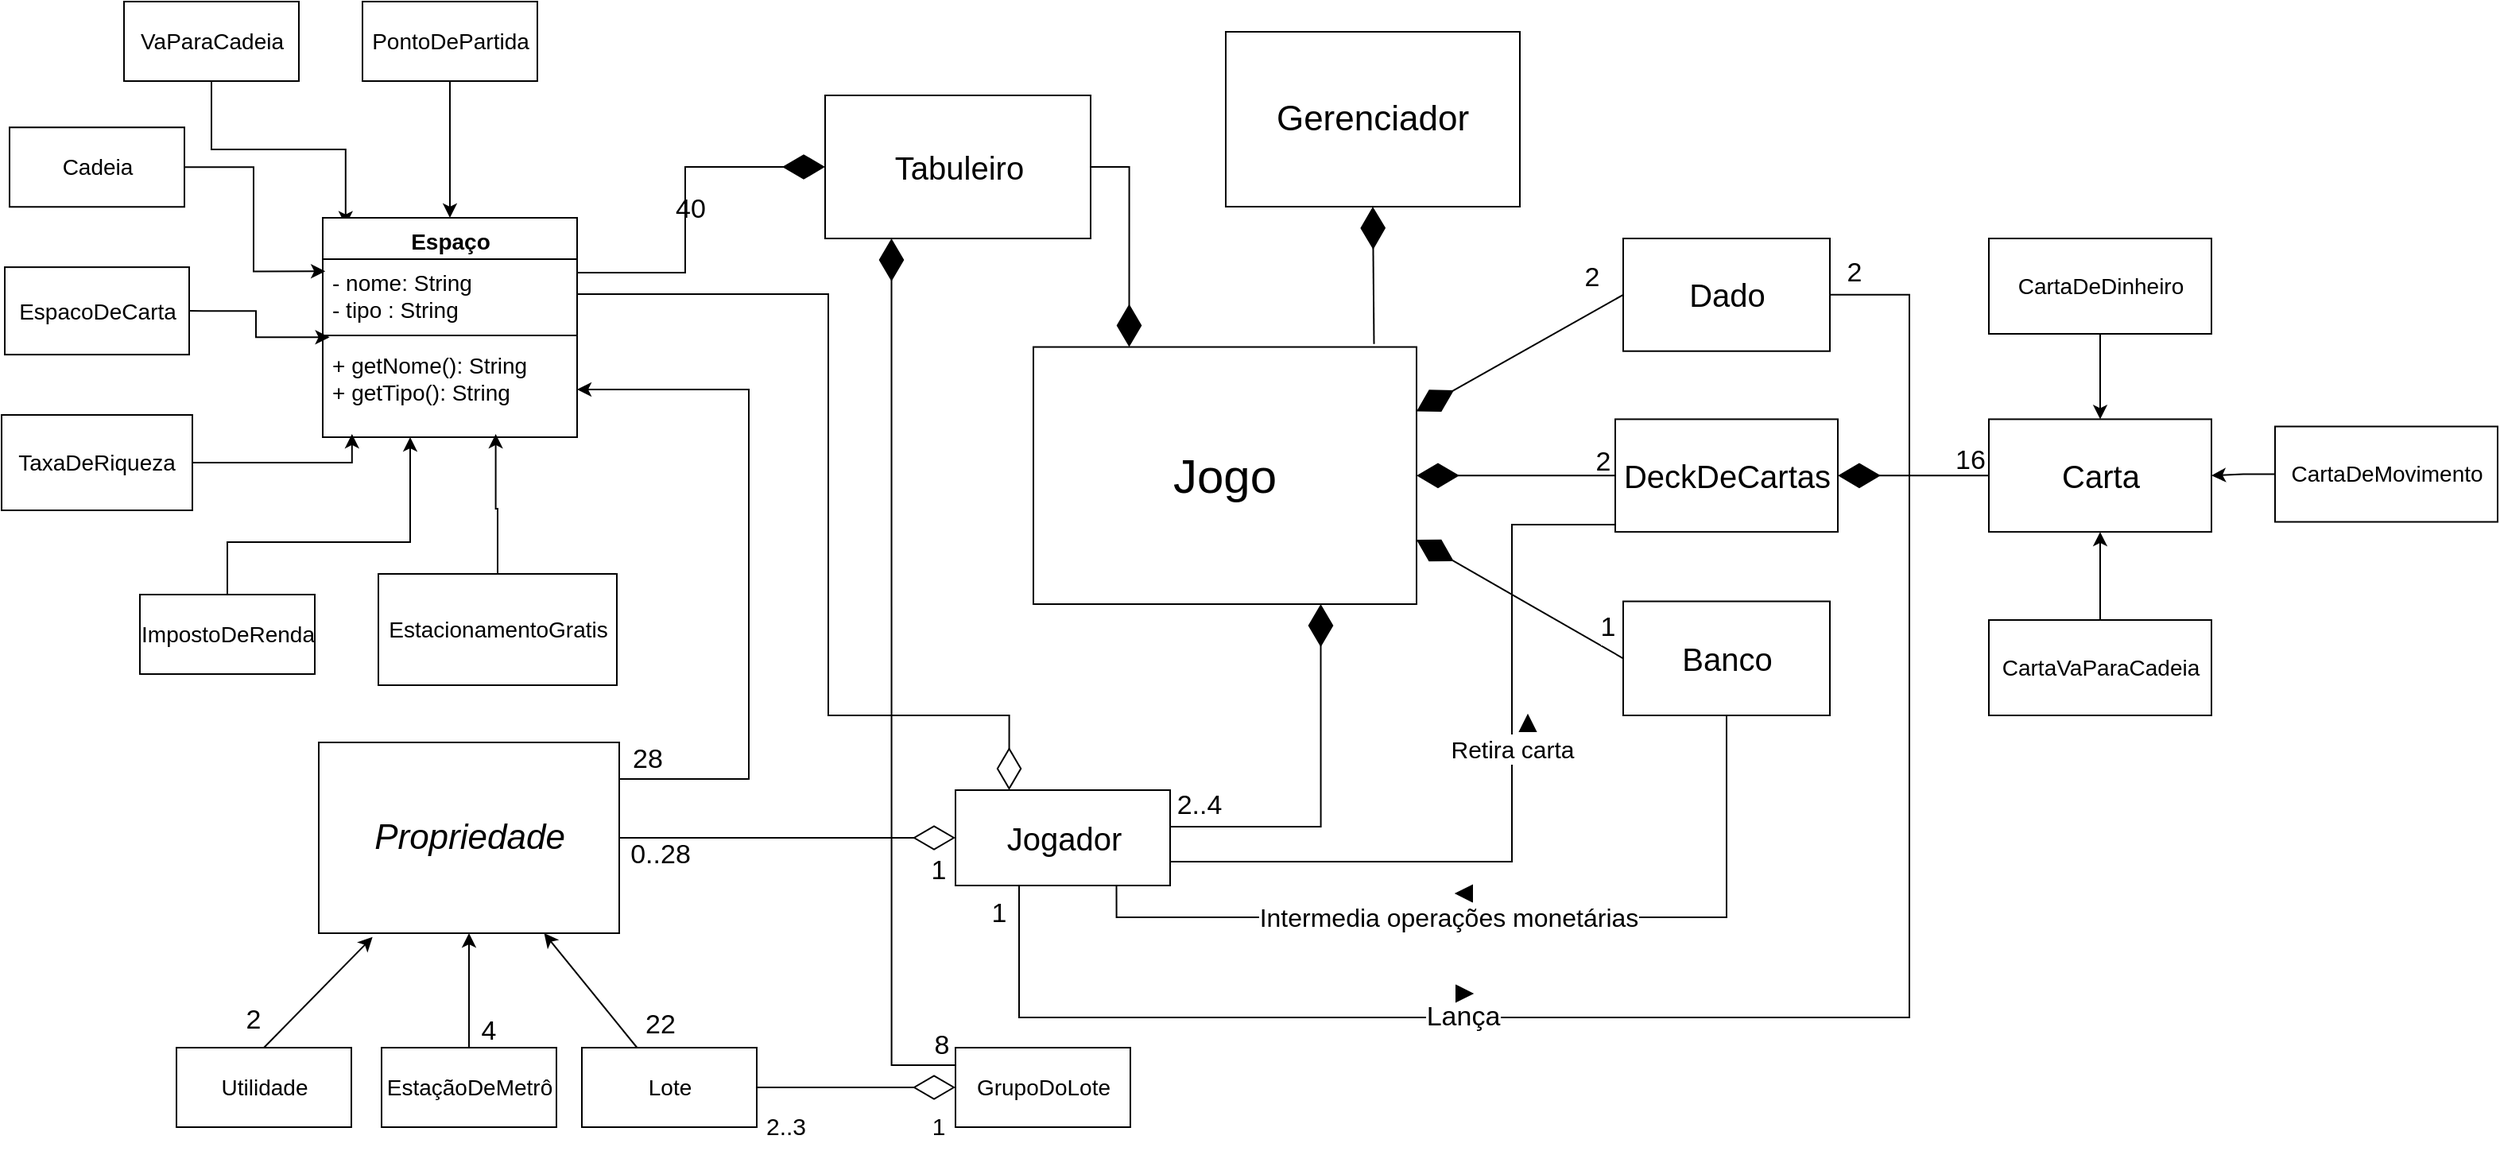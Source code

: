 <mxfile version="20.2.3" type="github">
  <diagram id="2CvRpesuBjBLBVpyUClh" name="Page-1">
    <mxGraphModel dx="2048" dy="676" grid="1" gridSize="10" guides="1" tooltips="1" connect="1" arrows="1" fold="1" page="1" pageScale="1" pageWidth="827" pageHeight="1169" math="0" shadow="0">
      <root>
        <mxCell id="0" />
        <mxCell id="1" parent="0" />
        <mxCell id="c68KgJTXVsl0c4aLbd2X-1" value="28" style="edgeStyle=orthogonalEdgeStyle;rounded=0;orthogonalLoop=1;jettySize=auto;html=1;fontSize=17;entryX=1;entryY=0.25;entryDx=0;entryDy=0;startArrow=classic;startFill=1;endArrow=none;endFill=0;exitX=1;exitY=0.5;exitDx=0;exitDy=0;" parent="1" source="Rdkix3AMdeM1Sjrw6h5y-4" target="c68KgJTXVsl0c4aLbd2X-11" edge="1">
          <mxGeometry x="0.89" y="-12" relative="1" as="geometry">
            <mxPoint x="200.75" y="534" as="targetPoint" />
            <mxPoint as="offset" />
            <Array as="points">
              <mxPoint x="210" y="345" />
              <mxPoint x="210" y="590" />
              <mxPoint x="128" y="590" />
            </Array>
            <mxPoint x="110" y="345" as="sourcePoint" />
          </mxGeometry>
        </mxCell>
        <mxCell id="c68KgJTXVsl0c4aLbd2X-2" value="8" style="edgeStyle=orthogonalEdgeStyle;rounded=0;orthogonalLoop=1;jettySize=auto;html=1;fontSize=17;startArrow=none;startFill=0;endArrow=diamondThin;endFill=1;endSize=24;sourcePerimeterSpacing=6;targetPerimeterSpacing=24;strokeWidth=1;exitX=0;exitY=0.25;exitDx=0;exitDy=0;entryX=0.25;entryY=1;entryDx=0;entryDy=0;" parent="1" source="c68KgJTXVsl0c4aLbd2X-36" target="c68KgJTXVsl0c4aLbd2X-19" edge="1">
          <mxGeometry x="-0.961" y="-12" relative="1" as="geometry">
            <mxPoint x="320" y="170" as="targetPoint" />
            <Array as="points">
              <mxPoint x="340" y="770" />
              <mxPoint x="300" y="770" />
            </Array>
            <mxPoint as="offset" />
          </mxGeometry>
        </mxCell>
        <mxCell id="c68KgJTXVsl0c4aLbd2X-3" value="2..4" style="edgeStyle=orthogonalEdgeStyle;rounded=0;orthogonalLoop=1;jettySize=auto;html=1;exitX=1;exitY=0.5;exitDx=0;exitDy=0;entryX=0.75;entryY=1;entryDx=0;entryDy=0;fontSize=17;startArrow=none;startFill=0;endArrow=diamondThin;endFill=1;endSize=24;sourcePerimeterSpacing=6;targetPerimeterSpacing=24;strokeWidth=1;" parent="1" source="c68KgJTXVsl0c4aLbd2X-23" target="c68KgJTXVsl0c4aLbd2X-24" edge="1">
          <mxGeometry x="-0.793" y="13" relative="1" as="geometry">
            <Array as="points">
              <mxPoint x="475" y="620" />
              <mxPoint x="570" y="620" />
            </Array>
            <mxPoint as="offset" />
          </mxGeometry>
        </mxCell>
        <mxCell id="c68KgJTXVsl0c4aLbd2X-4" value="0..28" style="text;html=1;resizable=0;autosize=1;align=center;verticalAlign=middle;points=[];fillColor=none;strokeColor=none;rounded=0;labelBackgroundColor=default;fontSize=17;" parent="1" vertex="1">
          <mxGeometry x="124" y="623" width="60" height="30" as="geometry" />
        </mxCell>
        <mxCell id="c68KgJTXVsl0c4aLbd2X-5" value="1" style="text;html=1;resizable=0;autosize=1;align=center;verticalAlign=middle;points=[];fillColor=none;strokeColor=none;rounded=0;labelBackgroundColor=default;fontSize=15;" parent="1" vertex="1">
          <mxGeometry x="314" y="793" width="30" height="30" as="geometry" />
        </mxCell>
        <mxCell id="c68KgJTXVsl0c4aLbd2X-6" value="" style="edgeStyle=orthogonalEdgeStyle;rounded=0;orthogonalLoop=1;jettySize=auto;html=1;entryX=0.25;entryY=0;entryDx=0;entryDy=0;fontSize=14;startArrow=none;startFill=0;endArrow=diamondThin;endFill=0;endSize=24;sourcePerimeterSpacing=6;targetPerimeterSpacing=24;strokeWidth=1;exitX=1;exitY=0.5;exitDx=0;exitDy=0;" parent="1" source="Rdkix3AMdeM1Sjrw6h5y-2" target="c68KgJTXVsl0c4aLbd2X-23" edge="1">
          <mxGeometry x="-0.062" relative="1" as="geometry">
            <Array as="points">
              <mxPoint x="260" y="285" />
              <mxPoint x="260" y="550" />
              <mxPoint x="374" y="550" />
            </Array>
            <mxPoint as="offset" />
            <mxPoint x="150.75" y="285.435" as="sourcePoint" />
          </mxGeometry>
        </mxCell>
        <mxCell id="c68KgJTXVsl0c4aLbd2X-7" style="edgeStyle=orthogonalEdgeStyle;rounded=0;orthogonalLoop=1;jettySize=auto;html=1;exitX=1;exitY=0.25;exitDx=0;exitDy=0;entryX=0;entryY=0.5;entryDx=0;entryDy=0;fontSize=17;startArrow=none;startFill=0;endArrow=diamondThin;endFill=1;endSize=24;sourcePerimeterSpacing=6;targetPerimeterSpacing=24;strokeWidth=1;" parent="1" source="Rdkix3AMdeM1Sjrw6h5y-1" target="c68KgJTXVsl0c4aLbd2X-19" edge="1">
          <mxGeometry relative="1" as="geometry">
            <mxPoint x="150.75" y="252.502" as="sourcePoint" />
          </mxGeometry>
        </mxCell>
        <mxCell id="c68KgJTXVsl0c4aLbd2X-9" value="2" style="edgeStyle=none;rounded=0;orthogonalLoop=1;jettySize=auto;html=1;exitX=0.5;exitY=0;exitDx=0;exitDy=0;entryX=0.179;entryY=1.02;entryDx=0;entryDy=0;entryPerimeter=0;shadow=0;fontSize=17;startArrow=none;startFill=0;endArrow=classic;endFill=1;endSize=6;strokeWidth=1;" parent="1" source="c68KgJTXVsl0c4aLbd2X-10" target="c68KgJTXVsl0c4aLbd2X-11" edge="1">
          <mxGeometry x="-0.85" y="17" relative="1" as="geometry">
            <mxPoint as="offset" />
            <mxPoint x="-90" y="760" as="sourcePoint" />
          </mxGeometry>
        </mxCell>
        <mxCell id="c68KgJTXVsl0c4aLbd2X-10" value="Utilidade" style="html=1;fontSize=14;" parent="1" vertex="1">
          <mxGeometry x="-150" y="759" width="110" height="50" as="geometry" />
        </mxCell>
        <mxCell id="c68KgJTXVsl0c4aLbd2X-11" value="&lt;i style=&quot;font-size: 22px;&quot;&gt;Propriedade&lt;/i&gt;" style="html=1;fontSize=22;" parent="1" vertex="1">
          <mxGeometry x="-60.5" y="567" width="189" height="120" as="geometry" />
        </mxCell>
        <mxCell id="c68KgJTXVsl0c4aLbd2X-12" style="edgeStyle=orthogonalEdgeStyle;rounded=0;orthogonalLoop=1;jettySize=auto;html=1;exitX=1;exitY=0.5;exitDx=0;exitDy=0;entryX=0.01;entryY=0.174;entryDx=0;entryDy=0;entryPerimeter=0;fontSize=17;startArrow=none;startFill=0;endArrow=classic;endFill=1;" parent="1" source="c68KgJTXVsl0c4aLbd2X-13" target="Rdkix3AMdeM1Sjrw6h5y-2" edge="1">
          <mxGeometry relative="1" as="geometry">
            <mxPoint x="-83.451" y="265.807" as="targetPoint" />
          </mxGeometry>
        </mxCell>
        <mxCell id="c68KgJTXVsl0c4aLbd2X-13" value="Cadeia" style="html=1;fontSize=14;" parent="1" vertex="1">
          <mxGeometry x="-255" y="180.13" width="110" height="50" as="geometry" />
        </mxCell>
        <mxCell id="c68KgJTXVsl0c4aLbd2X-14" style="edgeStyle=orthogonalEdgeStyle;rounded=0;orthogonalLoop=1;jettySize=auto;html=1;exitX=0.5;exitY=0;exitDx=0;exitDy=0;fontSize=17;startArrow=none;startFill=0;endArrow=classic;endFill=1;" parent="1" source="c68KgJTXVsl0c4aLbd2X-15" target="Rdkix3AMdeM1Sjrw6h5y-4" edge="1">
          <mxGeometry relative="1" as="geometry">
            <mxPoint x="-2.893" y="351.037" as="targetPoint" />
            <Array as="points">
              <mxPoint x="-118" y="441" />
              <mxPoint x="-3" y="441" />
            </Array>
          </mxGeometry>
        </mxCell>
        <mxCell id="c68KgJTXVsl0c4aLbd2X-15" value="ImpostoDeRenda" style="html=1;fontSize=14;" parent="1" vertex="1">
          <mxGeometry x="-173" y="474" width="110" height="50" as="geometry" />
        </mxCell>
        <mxCell id="c68KgJTXVsl0c4aLbd2X-16" value="4" style="edgeStyle=none;rounded=0;orthogonalLoop=1;jettySize=auto;html=1;entryX=0.5;entryY=1;entryDx=0;entryDy=0;shadow=0;fontSize=17;startArrow=none;startFill=0;endArrow=classic;endFill=1;endSize=6;strokeWidth=1;exitX=0.5;exitY=0;exitDx=0;exitDy=0;" parent="1" source="c68KgJTXVsl0c4aLbd2X-17" target="c68KgJTXVsl0c4aLbd2X-11" edge="1">
          <mxGeometry x="-0.722" y="-13" relative="1" as="geometry">
            <mxPoint x="-1" as="offset" />
            <mxPoint x="-69.294" y="600" as="sourcePoint" />
          </mxGeometry>
        </mxCell>
        <mxCell id="c68KgJTXVsl0c4aLbd2X-17" value="EstaçãoDeMetrô" style="html=1;fontSize=14;" parent="1" vertex="1">
          <mxGeometry x="-21" y="759" width="110" height="50" as="geometry" />
        </mxCell>
        <mxCell id="c68KgJTXVsl0c4aLbd2X-18" style="edgeStyle=orthogonalEdgeStyle;rounded=0;orthogonalLoop=1;jettySize=auto;html=1;exitX=1;exitY=0.5;exitDx=0;exitDy=0;entryX=0.25;entryY=0;entryDx=0;entryDy=0;fontSize=17;startArrow=none;startFill=0;endArrow=diamondThin;endFill=1;endSize=24;sourcePerimeterSpacing=6;targetPerimeterSpacing=24;strokeWidth=1;" parent="1" source="c68KgJTXVsl0c4aLbd2X-19" target="c68KgJTXVsl0c4aLbd2X-24" edge="1">
          <mxGeometry relative="1" as="geometry" />
        </mxCell>
        <mxCell id="c68KgJTXVsl0c4aLbd2X-19" value="Tabuleiro" style="html=1;fontSize=20;" parent="1" vertex="1">
          <mxGeometry x="258" y="160" width="167" height="90" as="geometry" />
        </mxCell>
        <mxCell id="c68KgJTXVsl0c4aLbd2X-20" value="Lança" style="edgeStyle=orthogonalEdgeStyle;rounded=0;orthogonalLoop=1;jettySize=auto;html=1;exitX=0.75;exitY=1;exitDx=0;exitDy=0;fontSize=17;startArrow=none;startFill=0;endArrow=none;endFill=0;endSize=24;sourcePerimeterSpacing=6;targetPerimeterSpacing=24;strokeWidth=1;entryX=1;entryY=0.5;entryDx=0;entryDy=0;" parent="1" source="c68KgJTXVsl0c4aLbd2X-23" target="c68KgJTXVsl0c4aLbd2X-32" edge="1">
          <mxGeometry x="-0.298" relative="1" as="geometry">
            <mxPoint x="940" y="280" as="targetPoint" />
            <Array as="points">
              <mxPoint x="380" y="657" />
              <mxPoint x="380" y="740" />
              <mxPoint x="940" y="740" />
              <mxPoint x="940" y="285" />
            </Array>
            <mxPoint x="-1" as="offset" />
          </mxGeometry>
        </mxCell>
        <mxCell id="c68KgJTXVsl0c4aLbd2X-21" value="&lt;span style=&quot;color: rgb(0, 0, 0); font-family: Helvetica; font-size: 16px; font-style: normal; font-variant-ligatures: normal; font-variant-caps: normal; font-weight: 400; letter-spacing: normal; orphans: 2; text-align: center; text-indent: 0px; text-transform: none; widows: 2; word-spacing: 0px; -webkit-text-stroke-width: 0px; background-color: rgb(255, 255, 255); text-decoration-thickness: initial; text-decoration-style: initial; text-decoration-color: initial; float: none; display: inline !important;&quot;&gt;Intermedia operações monetárias&lt;/span&gt;" style="edgeStyle=orthogonalEdgeStyle;rounded=0;orthogonalLoop=1;jettySize=auto;html=1;exitX=0.75;exitY=1;exitDx=0;exitDy=0;entryX=0.5;entryY=1;entryDx=0;entryDy=0;fontSize=16;startArrow=none;startFill=0;endArrow=none;endFill=0;endSize=24;sourcePerimeterSpacing=6;targetPerimeterSpacing=24;strokeWidth=1;" parent="1" source="c68KgJTXVsl0c4aLbd2X-23" target="c68KgJTXVsl0c4aLbd2X-33" edge="1">
          <mxGeometry x="-0.138" relative="1" as="geometry">
            <mxPoint as="offset" />
          </mxGeometry>
        </mxCell>
        <mxCell id="c68KgJTXVsl0c4aLbd2X-22" value="&lt;font style=&quot;font-size: 15px;&quot;&gt;Retira carta&lt;/font&gt;" style="edgeStyle=orthogonalEdgeStyle;rounded=0;orthogonalLoop=1;jettySize=auto;html=1;exitX=1;exitY=0.75;exitDx=0;exitDy=0;entryX=0;entryY=0.75;entryDx=0;entryDy=0;fontSize=16;startArrow=none;startFill=0;endArrow=none;endFill=0;endSize=24;sourcePerimeterSpacing=6;targetPerimeterSpacing=24;strokeWidth=1;" parent="1" source="c68KgJTXVsl0c4aLbd2X-23" target="c68KgJTXVsl0c4aLbd2X-53" edge="1">
          <mxGeometry x="0.137" relative="1" as="geometry">
            <Array as="points">
              <mxPoint x="690" y="642" />
              <mxPoint x="690" y="430" />
              <mxPoint x="755" y="430" />
            </Array>
            <mxPoint y="1" as="offset" />
          </mxGeometry>
        </mxCell>
        <mxCell id="c68KgJTXVsl0c4aLbd2X-23" value="Jogador" style="html=1;fontSize=20;" parent="1" vertex="1">
          <mxGeometry x="340" y="597" width="135" height="60" as="geometry" />
        </mxCell>
        <mxCell id="c68KgJTXVsl0c4aLbd2X-24" value="Jogo" style="rounded=0;whiteSpace=wrap;html=1;fontSize=30;" parent="1" vertex="1">
          <mxGeometry x="389" y="318.27" width="241" height="161.73" as="geometry" />
        </mxCell>
        <mxCell id="c68KgJTXVsl0c4aLbd2X-25" style="edgeStyle=orthogonalEdgeStyle;rounded=0;orthogonalLoop=1;jettySize=auto;html=1;fontSize=17;startArrow=none;startFill=0;endArrow=classic;endFill=1;entryX=0.115;entryY=0.966;entryDx=0;entryDy=0;entryPerimeter=0;" parent="1" source="c68KgJTXVsl0c4aLbd2X-26" target="Rdkix3AMdeM1Sjrw6h5y-4" edge="1">
          <mxGeometry relative="1" as="geometry">
            <mxPoint x="-40" y="350" as="targetPoint" />
            <Array as="points">
              <mxPoint x="-40" y="391" />
            </Array>
          </mxGeometry>
        </mxCell>
        <mxCell id="c68KgJTXVsl0c4aLbd2X-26" value="TaxaDeRiqueza" style="rounded=0;whiteSpace=wrap;html=1;fontSize=14;" parent="1" vertex="1">
          <mxGeometry x="-260" y="361" width="120" height="60" as="geometry" />
        </mxCell>
        <mxCell id="c68KgJTXVsl0c4aLbd2X-27" value="Gerenciador" style="rounded=0;whiteSpace=wrap;html=1;fontSize=22;" parent="1" vertex="1">
          <mxGeometry x="510" y="120" width="185" height="110" as="geometry" />
        </mxCell>
        <mxCell id="c68KgJTXVsl0c4aLbd2X-28" value="" style="endArrow=diamondThin;endFill=1;endSize=24;html=1;rounded=0;shadow=0;exitX=0.889;exitY=-0.012;exitDx=0;exitDy=0;entryX=0.5;entryY=1;entryDx=0;entryDy=0;exitPerimeter=0;" parent="1" source="c68KgJTXVsl0c4aLbd2X-24" target="c68KgJTXVsl0c4aLbd2X-27" edge="1">
          <mxGeometry width="160" relative="1" as="geometry">
            <mxPoint x="440" y="349.33" as="sourcePoint" />
            <mxPoint x="600" y="349.33" as="targetPoint" />
            <Array as="points" />
          </mxGeometry>
        </mxCell>
        <mxCell id="c68KgJTXVsl0c4aLbd2X-29" style="edgeStyle=none;rounded=0;orthogonalLoop=1;jettySize=auto;html=1;entryX=1;entryY=0.5;entryDx=0;entryDy=0;shadow=0;startArrow=none;startFill=0;endArrow=diamond;endFill=1;endSize=6;strokeWidth=1;" parent="1" source="c68KgJTXVsl0c4aLbd2X-24" target="c68KgJTXVsl0c4aLbd2X-24" edge="1">
          <mxGeometry relative="1" as="geometry" />
        </mxCell>
        <mxCell id="c68KgJTXVsl0c4aLbd2X-30" value="22" style="edgeStyle=none;rounded=0;orthogonalLoop=1;jettySize=auto;html=1;shadow=0;fontSize=17;startArrow=none;startFill=0;endArrow=classic;endFill=1;endSize=6;strokeWidth=1;entryX=0.75;entryY=1;entryDx=0;entryDy=0;" parent="1" source="c68KgJTXVsl0c4aLbd2X-31" target="c68KgJTXVsl0c4aLbd2X-11" edge="1">
          <mxGeometry x="-0.964" y="-20" relative="1" as="geometry">
            <mxPoint as="offset" />
          </mxGeometry>
        </mxCell>
        <mxCell id="c68KgJTXVsl0c4aLbd2X-31" value="Lote" style="html=1;fontSize=14;" parent="1" vertex="1">
          <mxGeometry x="105" y="759" width="110" height="50" as="geometry" />
        </mxCell>
        <mxCell id="c68KgJTXVsl0c4aLbd2X-32" value="Dado" style="html=1;fontSize=20;" parent="1" vertex="1">
          <mxGeometry x="760" y="250" width="130" height="70.87" as="geometry" />
        </mxCell>
        <mxCell id="c68KgJTXVsl0c4aLbd2X-33" value="Banco" style="html=1;fontSize=20;" parent="1" vertex="1">
          <mxGeometry x="760" y="478.27" width="130" height="71.73" as="geometry" />
        </mxCell>
        <mxCell id="c68KgJTXVsl0c4aLbd2X-34" value="1" style="endArrow=diamondThin;endFill=1;endSize=24;html=1;rounded=0;shadow=0;fontSize=17;strokeWidth=1;exitX=0;exitY=0.5;exitDx=0;exitDy=0;entryX=1;entryY=0.75;entryDx=0;entryDy=0;" parent="1" source="c68KgJTXVsl0c4aLbd2X-33" target="c68KgJTXVsl0c4aLbd2X-24" edge="1">
          <mxGeometry x="-0.757" y="-12" width="160" relative="1" as="geometry">
            <mxPoint x="430" y="500" as="sourcePoint" />
            <mxPoint x="628" y="354" as="targetPoint" />
            <mxPoint as="offset" />
          </mxGeometry>
        </mxCell>
        <mxCell id="c68KgJTXVsl0c4aLbd2X-35" value="" style="endArrow=diamondThin;endFill=1;endSize=24;html=1;rounded=0;shadow=0;fontSize=17;strokeWidth=1;exitX=0;exitY=0.5;exitDx=0;exitDy=0;entryX=1;entryY=0.25;entryDx=0;entryDy=0;" parent="1" source="c68KgJTXVsl0c4aLbd2X-32" target="c68KgJTXVsl0c4aLbd2X-24" edge="1">
          <mxGeometry x="-0.918" y="10" width="160" relative="1" as="geometry">
            <mxPoint x="590" y="520" as="sourcePoint" />
            <mxPoint x="630" y="443" as="targetPoint" />
            <mxPoint as="offset" />
          </mxGeometry>
        </mxCell>
        <mxCell id="c68KgJTXVsl0c4aLbd2X-36" value="GrupoDoLote" style="html=1;labelBackgroundColor=default;fontSize=14;" parent="1" vertex="1">
          <mxGeometry x="340" y="759" width="110" height="50" as="geometry" />
        </mxCell>
        <mxCell id="c68KgJTXVsl0c4aLbd2X-37" style="edgeStyle=orthogonalEdgeStyle;rounded=0;orthogonalLoop=1;jettySize=auto;html=1;exitX=0.5;exitY=1;exitDx=0;exitDy=0;fontSize=17;startArrow=none;startFill=0;endArrow=classic;endFill=1;entryX=0.5;entryY=0;entryDx=0;entryDy=0;" parent="1" source="c68KgJTXVsl0c4aLbd2X-38" target="Rdkix3AMdeM1Sjrw6h5y-1" edge="1">
          <mxGeometry relative="1" as="geometry">
            <mxPoint x="22" y="230" as="targetPoint" />
          </mxGeometry>
        </mxCell>
        <mxCell id="c68KgJTXVsl0c4aLbd2X-38" value="PontoDePartida" style="html=1;fontSize=14;" parent="1" vertex="1">
          <mxGeometry x="-33" y="101" width="110" height="50" as="geometry" />
        </mxCell>
        <mxCell id="c68KgJTXVsl0c4aLbd2X-39" style="edgeStyle=orthogonalEdgeStyle;rounded=0;orthogonalLoop=1;jettySize=auto;html=1;exitX=0.5;exitY=0;exitDx=0;exitDy=0;entryX=0.68;entryY=0.966;entryDx=0;entryDy=0;entryPerimeter=0;fontSize=17;startArrow=none;startFill=0;endArrow=classic;endFill=1;" parent="1" source="c68KgJTXVsl0c4aLbd2X-40" target="Rdkix3AMdeM1Sjrw6h5y-4" edge="1">
          <mxGeometry relative="1" as="geometry">
            <mxPoint x="51.979" y="351.827" as="targetPoint" />
            <Array as="points">
              <mxPoint x="52" y="420" />
              <mxPoint x="51" y="420" />
            </Array>
          </mxGeometry>
        </mxCell>
        <mxCell id="c68KgJTXVsl0c4aLbd2X-40" value="EstacionamentoGratis" style="html=1;fontSize=14;" parent="1" vertex="1">
          <mxGeometry x="-23" y="461" width="150" height="70" as="geometry" />
        </mxCell>
        <mxCell id="c68KgJTXVsl0c4aLbd2X-41" style="edgeStyle=orthogonalEdgeStyle;rounded=0;orthogonalLoop=1;jettySize=auto;html=1;exitX=0.5;exitY=1;exitDx=0;exitDy=0;entryX=0.09;entryY=0.035;entryDx=0;entryDy=0;entryPerimeter=0;fontSize=17;startArrow=none;startFill=0;endArrow=classic;endFill=1;" parent="1" source="c68KgJTXVsl0c4aLbd2X-42" target="Rdkix3AMdeM1Sjrw6h5y-1" edge="1">
          <mxGeometry relative="1" as="geometry">
            <mxPoint x="-43.522" y="219.833" as="targetPoint" />
          </mxGeometry>
        </mxCell>
        <mxCell id="c68KgJTXVsl0c4aLbd2X-42" value="VaParaCadeia" style="html=1;fontSize=14;" parent="1" vertex="1">
          <mxGeometry x="-183" y="101" width="110" height="50" as="geometry" />
        </mxCell>
        <mxCell id="c68KgJTXVsl0c4aLbd2X-43" style="edgeStyle=orthogonalEdgeStyle;rounded=0;orthogonalLoop=1;jettySize=auto;html=1;entryX=0.5;entryY=1;entryDx=0;entryDy=0;" parent="1" source="c68KgJTXVsl0c4aLbd2X-44" target="c68KgJTXVsl0c4aLbd2X-54" edge="1">
          <mxGeometry relative="1" as="geometry" />
        </mxCell>
        <mxCell id="c68KgJTXVsl0c4aLbd2X-44" value="CartaVaParaCadeia" style="html=1;fontSize=14;" parent="1" vertex="1">
          <mxGeometry x="990" y="490" width="140" height="60" as="geometry" />
        </mxCell>
        <mxCell id="c68KgJTXVsl0c4aLbd2X-45" style="edgeStyle=orthogonalEdgeStyle;rounded=0;orthogonalLoop=1;jettySize=auto;html=1;entryX=1;entryY=0.5;entryDx=0;entryDy=0;" parent="1" source="c68KgJTXVsl0c4aLbd2X-46" target="c68KgJTXVsl0c4aLbd2X-54" edge="1">
          <mxGeometry relative="1" as="geometry" />
        </mxCell>
        <mxCell id="c68KgJTXVsl0c4aLbd2X-46" value="CartaDeMovimento" style="html=1;fontSize=14;" parent="1" vertex="1">
          <mxGeometry x="1170" y="368.27" width="140" height="60" as="geometry" />
        </mxCell>
        <mxCell id="c68KgJTXVsl0c4aLbd2X-47" style="edgeStyle=orthogonalEdgeStyle;rounded=0;orthogonalLoop=1;jettySize=auto;html=1;entryX=0.5;entryY=0;entryDx=0;entryDy=0;" parent="1" source="c68KgJTXVsl0c4aLbd2X-48" target="c68KgJTXVsl0c4aLbd2X-54" edge="1">
          <mxGeometry relative="1" as="geometry" />
        </mxCell>
        <mxCell id="c68KgJTXVsl0c4aLbd2X-48" value="CartaDeDinheiro" style="html=1;fontSize=14;" parent="1" vertex="1">
          <mxGeometry x="990" y="250" width="140" height="60" as="geometry" />
        </mxCell>
        <mxCell id="c68KgJTXVsl0c4aLbd2X-49" style="edgeStyle=orthogonalEdgeStyle;rounded=0;orthogonalLoop=1;jettySize=auto;html=1;exitX=1;exitY=0.5;exitDx=0;exitDy=0;fontSize=17;startArrow=none;startFill=0;endArrow=classic;endFill=1;entryX=0.027;entryY=-0.048;entryDx=0;entryDy=0;entryPerimeter=0;" parent="1" source="c68KgJTXVsl0c4aLbd2X-50" target="Rdkix3AMdeM1Sjrw6h5y-4" edge="1">
          <mxGeometry relative="1" as="geometry">
            <mxPoint x="-82.984" y="296.105" as="targetPoint" />
            <Array as="points" />
          </mxGeometry>
        </mxCell>
        <mxCell id="c68KgJTXVsl0c4aLbd2X-50" value="EspacoDeCarta" style="html=1;fontSize=14;" parent="1" vertex="1">
          <mxGeometry x="-258" y="268.06" width="116" height="55" as="geometry" />
        </mxCell>
        <mxCell id="c68KgJTXVsl0c4aLbd2X-51" value="2..3" style="text;html=1;resizable=0;autosize=1;align=center;verticalAlign=middle;points=[];fillColor=none;strokeColor=none;rounded=0;fontSize=15;" parent="1" vertex="1">
          <mxGeometry x="208" y="793" width="50" height="30" as="geometry" />
        </mxCell>
        <mxCell id="c68KgJTXVsl0c4aLbd2X-52" value="" style="endArrow=diamondThin;endFill=1;endSize=24;html=1;rounded=0;fontSize=22;strokeWidth=1;entryX=1;entryY=0.5;entryDx=0;entryDy=0;exitX=0;exitY=0.5;exitDx=0;exitDy=0;" parent="1" source="c68KgJTXVsl0c4aLbd2X-54" target="c68KgJTXVsl0c4aLbd2X-53" edge="1">
          <mxGeometry width="160" relative="1" as="geometry">
            <mxPoint x="720" y="370" as="sourcePoint" />
            <mxPoint x="690" y="400" as="targetPoint" />
          </mxGeometry>
        </mxCell>
        <mxCell id="c68KgJTXVsl0c4aLbd2X-53" value="DeckDeCartas" style="html=1;fontSize=20;" parent="1" vertex="1">
          <mxGeometry x="755" y="363.7" width="140" height="70.87" as="geometry" />
        </mxCell>
        <mxCell id="c68KgJTXVsl0c4aLbd2X-54" value="Carta" style="html=1;fontSize=20;" parent="1" vertex="1">
          <mxGeometry x="990" y="363.7" width="140" height="70.87" as="geometry" />
        </mxCell>
        <mxCell id="c68KgJTXVsl0c4aLbd2X-55" value="" style="endArrow=diamondThin;endFill=1;endSize=24;html=1;rounded=0;shadow=0;fontSize=17;strokeWidth=1;exitX=0;exitY=0.5;exitDx=0;exitDy=0;entryX=1;entryY=0.5;entryDx=0;entryDy=0;" parent="1" source="c68KgJTXVsl0c4aLbd2X-53" target="c68KgJTXVsl0c4aLbd2X-24" edge="1">
          <mxGeometry width="160" relative="1" as="geometry">
            <mxPoint x="770" y="285.005" as="sourcePoint" />
            <mxPoint x="638" y="364" as="targetPoint" />
          </mxGeometry>
        </mxCell>
        <mxCell id="c68KgJTXVsl0c4aLbd2X-56" value="&lt;font style=&quot;font-size: 17px;&quot;&gt;40&lt;/font&gt;" style="text;html=1;resizable=0;autosize=1;align=center;verticalAlign=middle;points=[];fillColor=none;strokeColor=none;rounded=0;fontSize=22;" parent="1" vertex="1">
          <mxGeometry x="152.5" y="210" width="40" height="40" as="geometry" />
        </mxCell>
        <mxCell id="c68KgJTXVsl0c4aLbd2X-57" value="2" style="text;html=1;resizable=0;autosize=1;align=center;verticalAlign=middle;points=[];fillColor=none;strokeColor=none;rounded=0;fontSize=17;" parent="1" vertex="1">
          <mxGeometry x="725" y="260" width="30" height="30" as="geometry" />
        </mxCell>
        <mxCell id="c68KgJTXVsl0c4aLbd2X-58" value="2" style="text;html=1;resizable=0;autosize=1;align=center;verticalAlign=middle;points=[];fillColor=none;strokeColor=none;rounded=0;fontSize=17;" parent="1" vertex="1">
          <mxGeometry x="732" y="376" width="30" height="30" as="geometry" />
        </mxCell>
        <mxCell id="c68KgJTXVsl0c4aLbd2X-59" value="16" style="text;html=1;resizable=0;autosize=1;align=center;verticalAlign=middle;points=[];fillColor=none;strokeColor=none;rounded=0;fontSize=17;" parent="1" vertex="1">
          <mxGeometry x="958" y="375" width="40" height="30" as="geometry" />
        </mxCell>
        <mxCell id="c68KgJTXVsl0c4aLbd2X-60" value="1" style="text;html=1;resizable=0;autosize=1;align=center;verticalAlign=middle;points=[];fillColor=none;strokeColor=none;rounded=0;labelBackgroundColor=default;fontSize=17;" parent="1" vertex="1">
          <mxGeometry x="352" y="660" width="30" height="30" as="geometry" />
        </mxCell>
        <mxCell id="c68KgJTXVsl0c4aLbd2X-61" value="" style="endArrow=diamondThin;endFill=0;endSize=24;html=1;rounded=0;sourcePerimeterSpacing=6;targetPerimeterSpacing=24;strokeWidth=1;exitX=1;exitY=0.5;exitDx=0;exitDy=0;entryX=0;entryY=0.5;entryDx=0;entryDy=0;fontSize=14;" parent="1" source="c68KgJTXVsl0c4aLbd2X-11" target="c68KgJTXVsl0c4aLbd2X-23" edge="1">
          <mxGeometry x="-0.094" y="13" width="160" relative="1" as="geometry">
            <mxPoint x="168.5" y="612.17" as="sourcePoint" />
            <mxPoint x="252" y="620" as="targetPoint" />
            <mxPoint as="offset" />
          </mxGeometry>
        </mxCell>
        <mxCell id="c68KgJTXVsl0c4aLbd2X-62" value="2" style="text;html=1;resizable=0;autosize=1;align=center;verticalAlign=middle;points=[];fillColor=none;strokeColor=none;rounded=0;fontSize=17;" parent="1" vertex="1">
          <mxGeometry x="890" y="257" width="30" height="30" as="geometry" />
        </mxCell>
        <mxCell id="c68KgJTXVsl0c4aLbd2X-63" value="1" style="text;html=1;resizable=0;autosize=1;align=center;verticalAlign=middle;points=[];fillColor=none;strokeColor=none;rounded=0;labelBackgroundColor=default;fontSize=17;" parent="1" vertex="1">
          <mxGeometry x="314" y="633" width="30" height="30" as="geometry" />
        </mxCell>
        <mxCell id="c68KgJTXVsl0c4aLbd2X-64" value="" style="triangle;whiteSpace=wrap;html=1;fillColor=#000000;" parent="1" vertex="1">
          <mxGeometry x="655" y="720" width="10" height="10" as="geometry" />
        </mxCell>
        <mxCell id="c68KgJTXVsl0c4aLbd2X-65" value="" style="triangle;whiteSpace=wrap;html=1;fillColor=#000000;rotation=-90;" parent="1" vertex="1">
          <mxGeometry x="695" y="550" width="10" height="10" as="geometry" />
        </mxCell>
        <mxCell id="c68KgJTXVsl0c4aLbd2X-66" value="" style="endArrow=diamondThin;endFill=0;endSize=24;html=1;rounded=0;entryX=0;entryY=0.5;entryDx=0;entryDy=0;exitX=1;exitY=0.5;exitDx=0;exitDy=0;" parent="1" source="c68KgJTXVsl0c4aLbd2X-31" target="c68KgJTXVsl0c4aLbd2X-36" edge="1">
          <mxGeometry width="160" relative="1" as="geometry">
            <mxPoint x="184" y="890" as="sourcePoint" />
            <mxPoint x="344" y="890" as="targetPoint" />
          </mxGeometry>
        </mxCell>
        <mxCell id="c68KgJTXVsl0c4aLbd2X-67" value="" style="triangle;whiteSpace=wrap;html=1;fillColor=#000000;rotation=-180;" parent="1" vertex="1">
          <mxGeometry x="655" y="657" width="10" height="10" as="geometry" />
        </mxCell>
        <mxCell id="Rdkix3AMdeM1Sjrw6h5y-1" value="Espaço" style="swimlane;fontStyle=1;align=center;verticalAlign=top;childLayout=stackLayout;horizontal=1;startSize=26;horizontalStack=0;resizeParent=1;resizeParentMax=0;resizeLast=0;collapsible=1;marginBottom=0;fontFamily=Helvetica;fontSize=14;fontColor=default;strokeColor=default;fillColor=default;html=1;" vertex="1" parent="1">
          <mxGeometry x="-58" y="237" width="160" height="138" as="geometry" />
        </mxCell>
        <mxCell id="Rdkix3AMdeM1Sjrw6h5y-2" value="- nome: String&lt;br&gt;- tipo : String" style="text;strokeColor=none;fillColor=none;align=left;verticalAlign=top;spacingLeft=4;spacingRight=4;overflow=hidden;rotatable=0;points=[[0,0.5],[1,0.5]];portConstraint=eastwest;fontFamily=Helvetica;fontSize=14;fontColor=default;html=1;" vertex="1" parent="Rdkix3AMdeM1Sjrw6h5y-1">
          <mxGeometry y="26" width="160" height="44" as="geometry" />
        </mxCell>
        <mxCell id="Rdkix3AMdeM1Sjrw6h5y-3" value="" style="line;strokeWidth=1;fillColor=none;align=left;verticalAlign=middle;spacingTop=-1;spacingLeft=3;spacingRight=3;rotatable=0;labelPosition=right;points=[];portConstraint=eastwest;fontFamily=Helvetica;fontSize=14;fontColor=default;html=1;" vertex="1" parent="Rdkix3AMdeM1Sjrw6h5y-1">
          <mxGeometry y="70" width="160" height="8" as="geometry" />
        </mxCell>
        <mxCell id="Rdkix3AMdeM1Sjrw6h5y-4" value="+ getNome(): String&lt;br&gt;+ getTipo(): String" style="text;strokeColor=none;fillColor=none;align=left;verticalAlign=top;spacingLeft=4;spacingRight=4;overflow=hidden;rotatable=0;points=[[0,0.5],[1,0.5]];portConstraint=eastwest;fontFamily=Helvetica;fontSize=14;fontColor=default;html=1;" vertex="1" parent="Rdkix3AMdeM1Sjrw6h5y-1">
          <mxGeometry y="78" width="160" height="60" as="geometry" />
        </mxCell>
      </root>
    </mxGraphModel>
  </diagram>
</mxfile>
